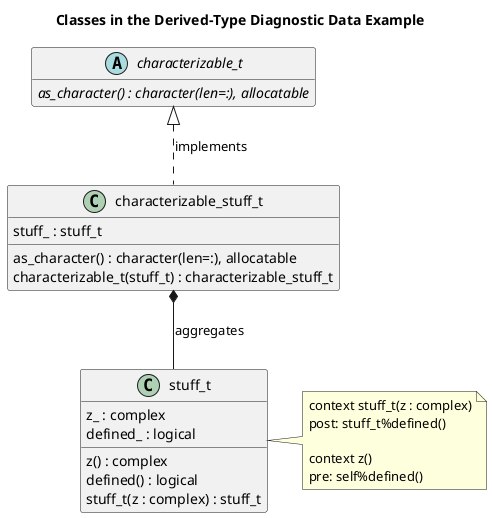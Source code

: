 @startuml
Title Classes in the Derived-Type Diagnostic Data Example

hide empty members

class stuff_t{
  z_ : complex
  defined_ : logical 
  z() : complex
  defined() : logical
  stuff_t(z : complex) : stuff_t
}
note right: context stuff_t(z : complex)\npost: stuff_t%defined()\n\ncontext z() \npre: self%defined()


abstract class characterizable_t{
  {abstract} as_character() : character(len=:), allocatable
}

class characterizable_stuff_t{
  stuff_ : stuff_t
  as_character() : character(len=:), allocatable
  characterizable_t(stuff_t) : characterizable_stuff_t
}

characterizable_stuff_t *-down- stuff_t : aggregates
characterizable_stuff_t .up.|> characterizable_t : implements

@enduml
